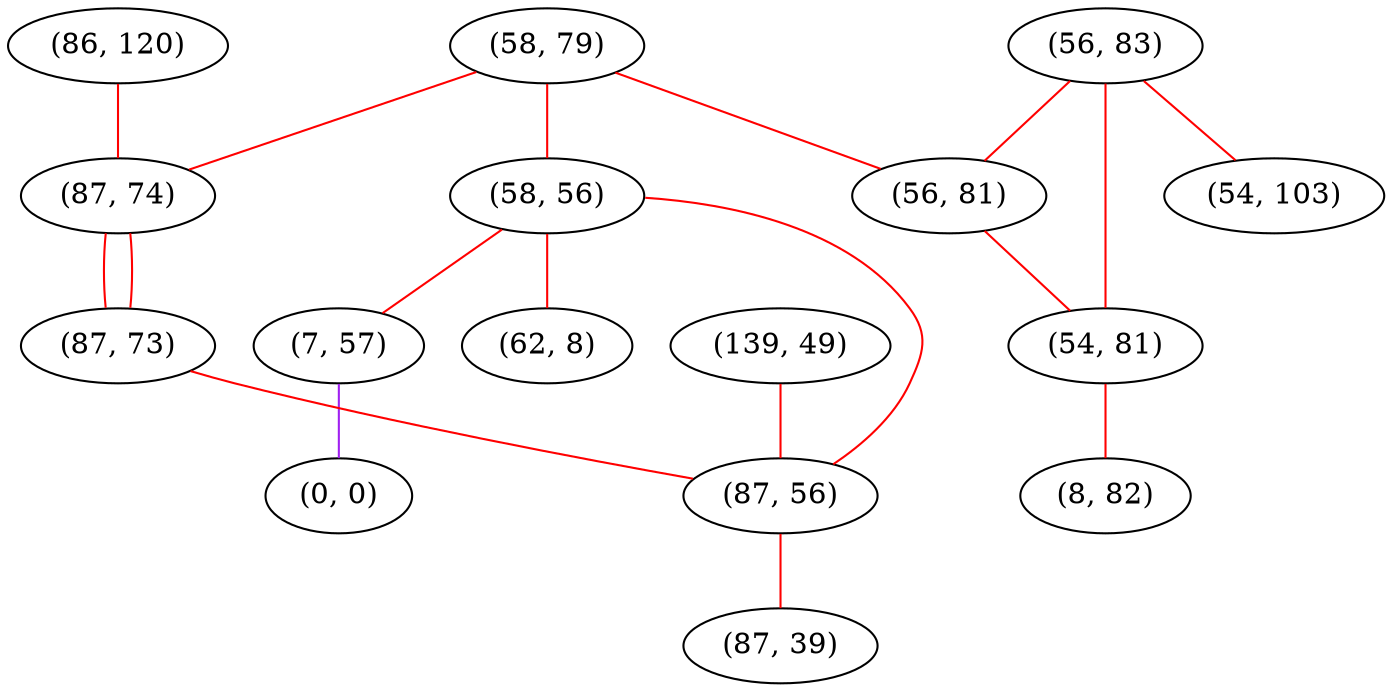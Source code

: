 graph "" {
"(58, 79)";
"(58, 56)";
"(56, 83)";
"(139, 49)";
"(86, 120)";
"(87, 74)";
"(56, 81)";
"(54, 81)";
"(62, 8)";
"(7, 57)";
"(0, 0)";
"(54, 103)";
"(8, 82)";
"(87, 73)";
"(87, 56)";
"(87, 39)";
"(58, 79)" -- "(56, 81)"  [color=red, key=0, weight=1];
"(58, 79)" -- "(58, 56)"  [color=red, key=0, weight=1];
"(58, 79)" -- "(87, 74)"  [color=red, key=0, weight=1];
"(58, 56)" -- "(87, 56)"  [color=red, key=0, weight=1];
"(58, 56)" -- "(62, 8)"  [color=red, key=0, weight=1];
"(58, 56)" -- "(7, 57)"  [color=red, key=0, weight=1];
"(56, 83)" -- "(56, 81)"  [color=red, key=0, weight=1];
"(56, 83)" -- "(54, 81)"  [color=red, key=0, weight=1];
"(56, 83)" -- "(54, 103)"  [color=red, key=0, weight=1];
"(139, 49)" -- "(87, 56)"  [color=red, key=0, weight=1];
"(86, 120)" -- "(87, 74)"  [color=red, key=0, weight=1];
"(87, 74)" -- "(87, 73)"  [color=red, key=0, weight=1];
"(87, 74)" -- "(87, 73)"  [color=red, key=1, weight=1];
"(56, 81)" -- "(54, 81)"  [color=red, key=0, weight=1];
"(54, 81)" -- "(8, 82)"  [color=red, key=0, weight=1];
"(7, 57)" -- "(0, 0)"  [color=purple, key=0, weight=4];
"(87, 73)" -- "(87, 56)"  [color=red, key=0, weight=1];
"(87, 56)" -- "(87, 39)"  [color=red, key=0, weight=1];
}
